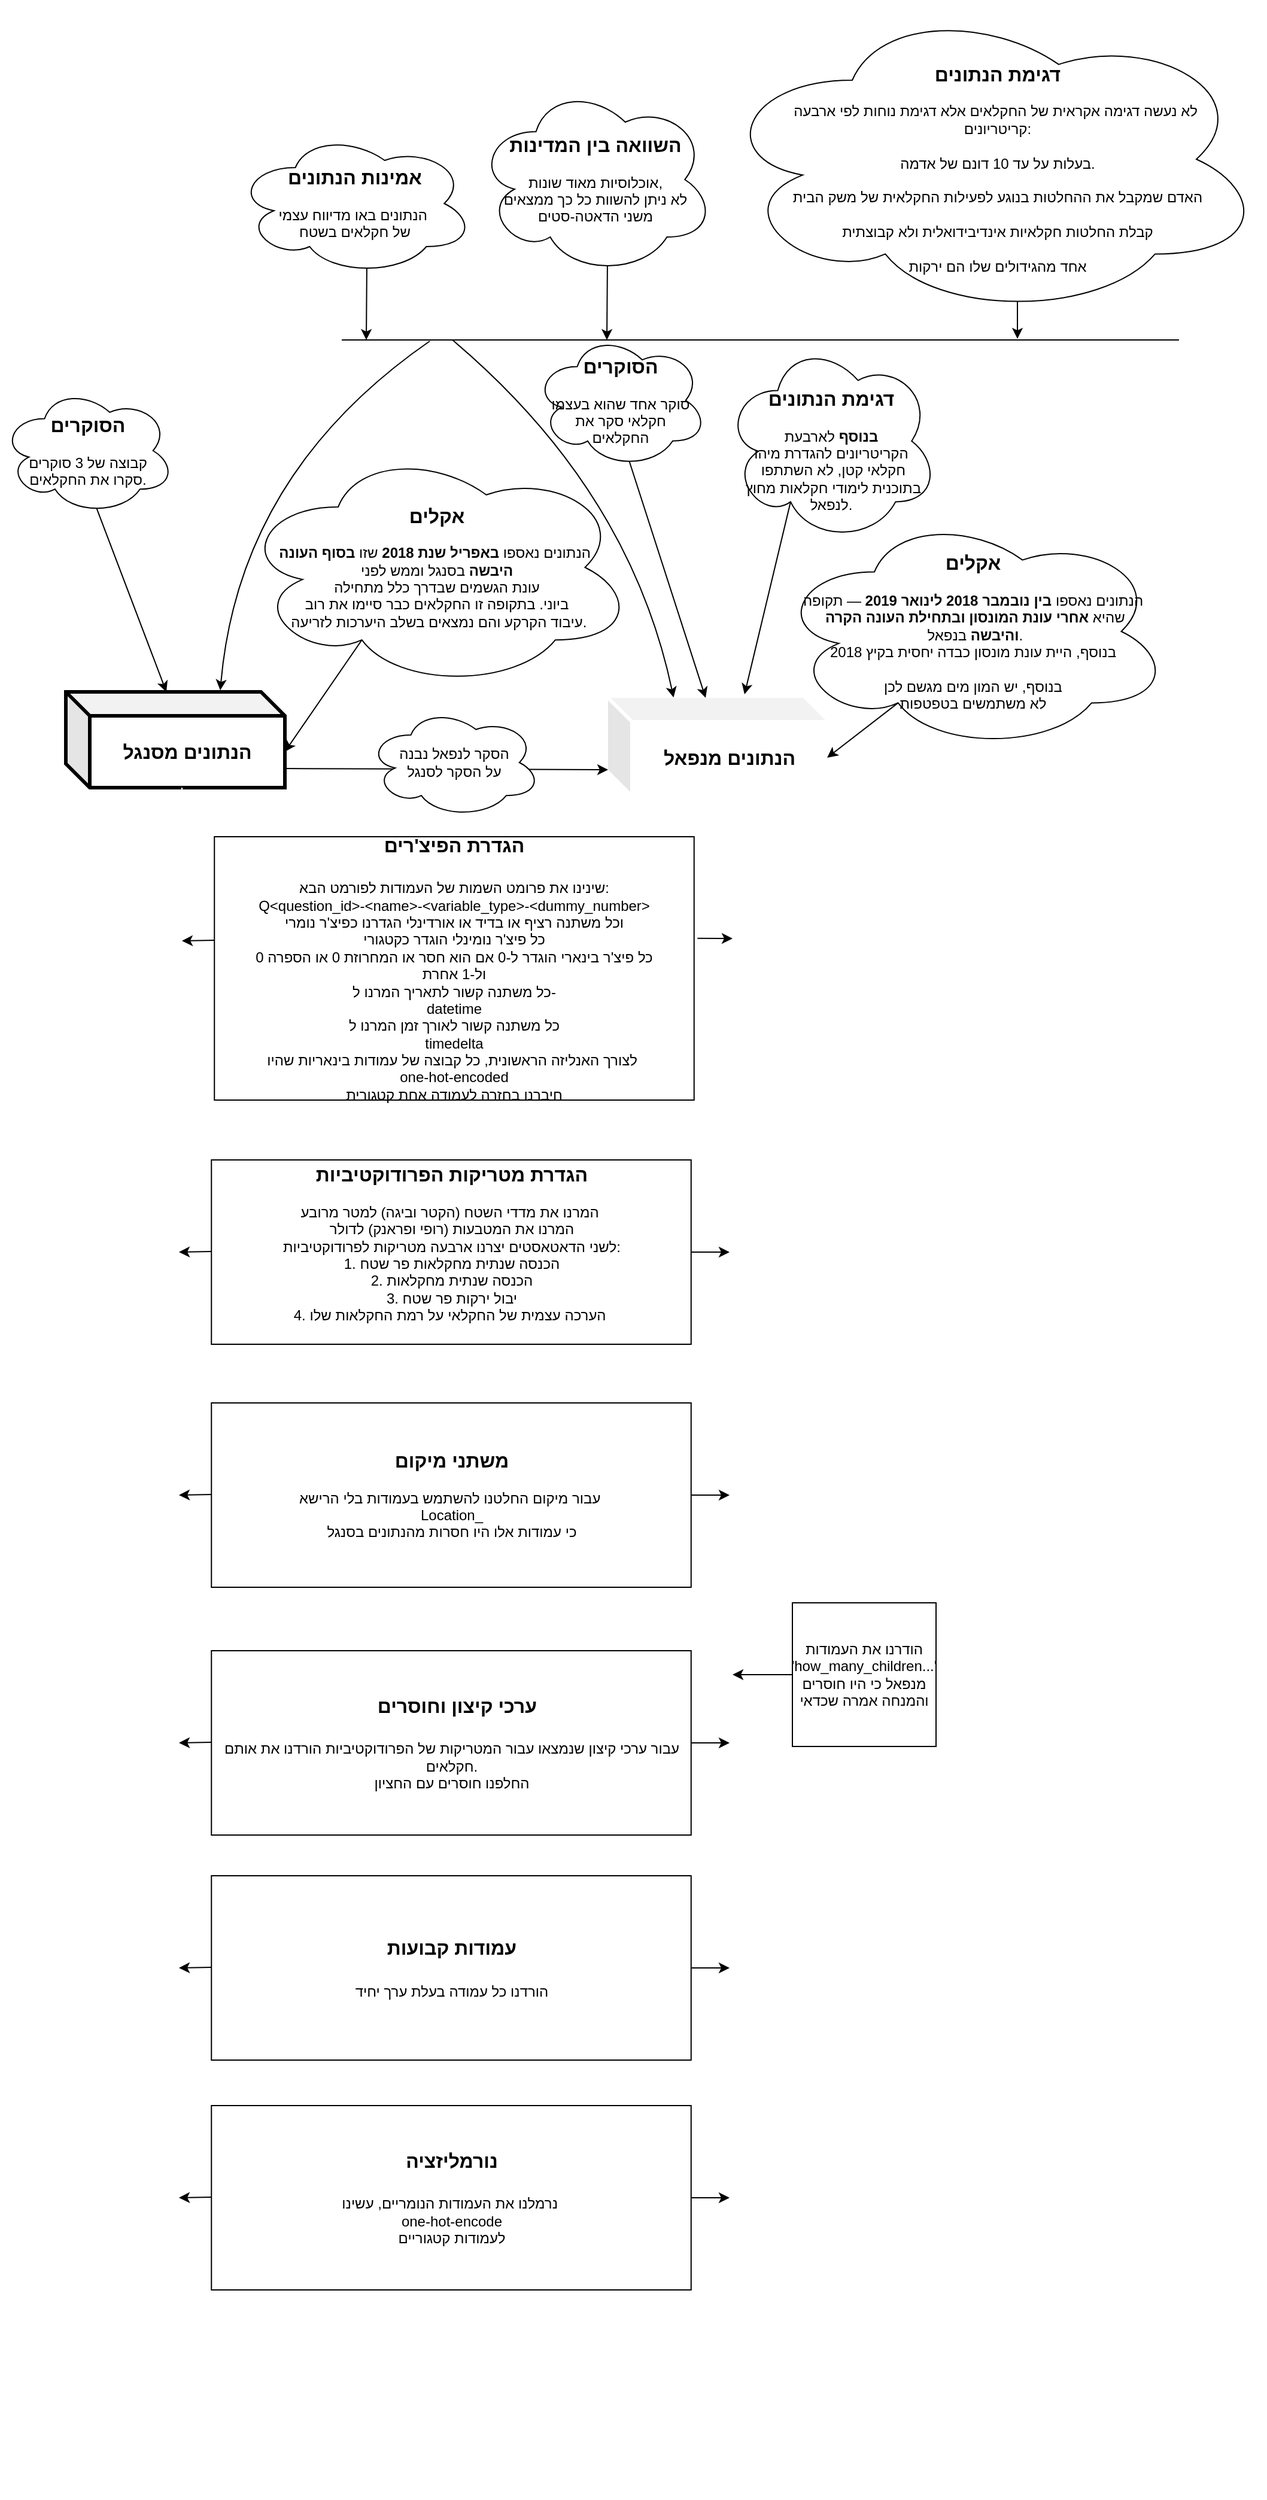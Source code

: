 <mxfile version="27.0.9">
  <diagram name="Page-1" id="FxISBaHx2wQaiflEiIXc">
    <mxGraphModel dx="784" dy="2236" grid="1" gridSize="10" guides="1" tooltips="1" connect="1" arrows="1" fold="1" page="1" pageScale="1" pageWidth="850" pageHeight="1100" math="0" shadow="0">
      <root>
        <mxCell id="0" />
        <mxCell id="1" parent="0" />
        <mxCell id="reeLDZCqM8ZDpDuMpRiX-1" value="" style="ellipse;shape=cloud;whiteSpace=wrap;html=1;" parent="1" vertex="1">
          <mxGeometry x="805" y="-698" width="460" height="264" as="geometry" />
        </mxCell>
        <mxCell id="reeLDZCqM8ZDpDuMpRiX-2" value="&lt;b&gt;&lt;font style=&quot;font-size: 16px; color: light-dark(rgb(0, 0, 0), rgb(0, 0, 0));&quot;&gt;הנתונים מסנגל&lt;/font&gt;&lt;/b&gt;" style="shape=cube;whiteSpace=wrap;html=1;boundedLbl=1;backgroundOutline=1;darkOpacity=0.05;darkOpacity2=0.1;fillColor=light-dark(#FFFFFF,#FDEF42);strokeColor=light-dark(#000000,#00853F);strokeWidth=3;" parent="1" vertex="1">
          <mxGeometry x="263" y="-121" width="183" height="80" as="geometry" />
        </mxCell>
        <mxCell id="reeLDZCqM8ZDpDuMpRiX-3" value="" style="endArrow=classic;html=1;rounded=0;entryX=0;entryY=0;entryDx=183;entryDy=50;entryPerimeter=0;exitX=0.31;exitY=0.8;exitDx=0;exitDy=0;exitPerimeter=0;" parent="1" source="reeLDZCqM8ZDpDuMpRiX-18" target="reeLDZCqM8ZDpDuMpRiX-2" edge="1">
          <mxGeometry width="50" height="50" relative="1" as="geometry">
            <mxPoint x="531" y="-12" as="sourcePoint" />
            <mxPoint x="581" y="-62" as="targetPoint" />
          </mxGeometry>
        </mxCell>
        <mxCell id="reeLDZCqM8ZDpDuMpRiX-4" value="&lt;b&gt;&lt;font style=&quot;font-size: 16px;&quot;&gt;הנתונים מנפאל&lt;/font&gt;&lt;/b&gt;" style="shape=cube;whiteSpace=wrap;html=1;boundedLbl=1;backgroundOutline=1;darkOpacity=0.05;darkOpacity2=0.1;fillColor=light-dark(#FFFFFF,#DC143C);strokeColor=light-dark(#FFFFFF,#003893);perimeterSpacing=0;strokeWidth=3;" parent="1" vertex="1">
          <mxGeometry x="716" y="-116" width="183" height="80" as="geometry" />
        </mxCell>
        <mxCell id="reeLDZCqM8ZDpDuMpRiX-5" value="&lt;div&gt;&lt;b&gt;&lt;font style=&quot;font-size: 16px;&quot;&gt;אקלים&lt;/font&gt;&lt;/b&gt;&lt;/div&gt;&lt;div&gt;&lt;br&gt;&lt;/div&gt;הנתונים נאספו &lt;b&gt;בין נובמבר 2018 לינואר 2019&lt;/b&gt; — תקופה&lt;div&gt;&amp;nbsp;שהיא &lt;b&gt;אחרי עונת המונסון ובתחילת העונה הקרה&lt;/b&gt;&lt;/div&gt;&lt;div&gt;&lt;b style=&quot;background-color: transparent; color: light-dark(rgb(0, 0, 0), rgb(255, 255, 255));&quot;&gt;&amp;nbsp;&lt;/b&gt;&lt;b style=&quot;background-color: transparent; color: light-dark(rgb(0, 0, 0), rgb(255, 255, 255));&quot;&gt;והיבשה&lt;/b&gt;&lt;span style=&quot;background-color: transparent; color: light-dark(rgb(0, 0, 0), rgb(255, 255, 255));&quot;&gt; בנפאל.&lt;/span&gt;&lt;/div&gt;&lt;div&gt;בנוסף, היית עונת מונסון כבדה יחסית בקיץ 2018&lt;/div&gt;&lt;div&gt;&lt;br&gt;&lt;/div&gt;&lt;div&gt;בנוסף, יש המון מים מגשם לכן&lt;div&gt;לא משתמשים בטפטפות&lt;/div&gt;&lt;/div&gt;" style="ellipse;shape=cloud;whiteSpace=wrap;html=1;strokeColor=light-dark(#000000,#FFFFFF);" parent="1" vertex="1">
          <mxGeometry x="856" y="-271" width="330" height="199" as="geometry" />
        </mxCell>
        <mxCell id="reeLDZCqM8ZDpDuMpRiX-6" value="" style="endArrow=classic;html=1;rounded=0;entryX=0;entryY=0;entryDx=183;entryDy=50;entryPerimeter=0;exitX=0.31;exitY=0.8;exitDx=0;exitDy=0;exitPerimeter=0;" parent="1" source="reeLDZCqM8ZDpDuMpRiX-5" target="reeLDZCqM8ZDpDuMpRiX-4" edge="1">
          <mxGeometry width="50" height="50" relative="1" as="geometry">
            <mxPoint x="984" y="-7" as="sourcePoint" />
            <mxPoint x="1034" y="-57" as="targetPoint" />
          </mxGeometry>
        </mxCell>
        <mxCell id="reeLDZCqM8ZDpDuMpRiX-7" value="&lt;div&gt;&lt;b&gt;&lt;br&gt;&lt;/b&gt;&lt;/div&gt;&lt;div&gt;&lt;b&gt;&lt;font style=&quot;font-size: 16px;&quot;&gt;דגימת הנתונים&lt;/font&gt;&lt;/b&gt;&lt;/div&gt;&lt;b&gt;&lt;div&gt;&lt;b&gt;&lt;br&gt;&lt;/b&gt;&lt;/div&gt;בנוסף &lt;/b&gt;לארבעת&lt;div&gt;הקריטריונים להגדרת מיהו&lt;/div&gt;&lt;div&gt;&amp;nbsp;&lt;span style=&quot;background-color: transparent; color: light-dark(rgb(0, 0, 0), rgb(255, 255, 255));&quot;&gt;חקלאי קטן, לא השתתפו&lt;/span&gt;&lt;/div&gt;&lt;div&gt;&lt;span style=&quot;background-color: transparent; color: light-dark(rgb(0, 0, 0), rgb(255, 255, 255));&quot;&gt;&amp;nbsp;בתוכנית לימודי חקלאות מחוץ&lt;/span&gt;&lt;/div&gt;&lt;div&gt;&lt;span style=&quot;background-color: transparent; color: light-dark(rgb(0, 0, 0), rgb(255, 255, 255));&quot;&gt;לנפאל.&lt;/span&gt;&lt;/div&gt;" style="ellipse;shape=cloud;whiteSpace=wrap;html=1;" parent="1" vertex="1">
          <mxGeometry x="813" y="-415" width="179" height="169" as="geometry" />
        </mxCell>
        <mxCell id="reeLDZCqM8ZDpDuMpRiX-8" value="" style="endArrow=classic;html=1;rounded=0;exitX=0.31;exitY=0.8;exitDx=0;exitDy=0;exitPerimeter=0;entryX=0.623;entryY=-0.037;entryDx=0;entryDy=0;entryPerimeter=0;" parent="1" source="reeLDZCqM8ZDpDuMpRiX-7" target="reeLDZCqM8ZDpDuMpRiX-4" edge="1">
          <mxGeometry width="50" height="50" relative="1" as="geometry">
            <mxPoint x="658" y="-64" as="sourcePoint" />
            <mxPoint x="708" y="-114" as="targetPoint" />
          </mxGeometry>
        </mxCell>
        <mxCell id="reeLDZCqM8ZDpDuMpRiX-9" value="&lt;div&gt;&lt;b&gt;&lt;font style=&quot;font-size: 16px;&quot;&gt;הסוקרים&lt;/font&gt;&lt;/b&gt;&lt;/div&gt;&lt;div&gt;&lt;br&gt;&lt;/div&gt;סוקר אחד שהוא בעצמו&lt;div&gt;חקלאי סקר את&lt;/div&gt;&lt;div&gt;החקלאים&lt;/div&gt;" style="ellipse;shape=cloud;whiteSpace=wrap;html=1;strokeColor=light-dark(#000000,#FFFFFF);" parent="1" vertex="1">
          <mxGeometry x="654" y="-421" width="145" height="113" as="geometry" />
        </mxCell>
        <mxCell id="reeLDZCqM8ZDpDuMpRiX-10" value="" style="endArrow=classic;html=1;rounded=0;exitX=0.55;exitY=0.95;exitDx=0;exitDy=0;exitPerimeter=0;entryX=0;entryY=0;entryDx=81.5;entryDy=0;entryPerimeter=0;" parent="1" source="reeLDZCqM8ZDpDuMpRiX-9" target="reeLDZCqM8ZDpDuMpRiX-4" edge="1">
          <mxGeometry width="50" height="50" relative="1" as="geometry">
            <mxPoint x="657" y="-64" as="sourcePoint" />
            <mxPoint x="707" y="-114" as="targetPoint" />
          </mxGeometry>
        </mxCell>
        <mxCell id="reeLDZCqM8ZDpDuMpRiX-11" value="&lt;div&gt;&lt;b&gt;&lt;font style=&quot;font-size: 16px;&quot;&gt;הסוקרים&lt;/font&gt;&lt;/b&gt;&lt;/div&gt;&lt;div&gt;&lt;br&gt;&lt;/div&gt;קבוצה של 3 סוקרים&lt;div&gt;סקרו את החקלאים.&lt;/div&gt;" style="ellipse;shape=cloud;whiteSpace=wrap;html=1;strokeColor=light-dark(#000000,#FFFFFF);" parent="1" vertex="1">
          <mxGeometry x="209" y="-376" width="145" height="107" as="geometry" />
        </mxCell>
        <mxCell id="reeLDZCqM8ZDpDuMpRiX-12" value="" style="endArrow=classic;html=1;rounded=0;exitX=0.55;exitY=0.95;exitDx=0;exitDy=0;exitPerimeter=0;entryX=0;entryY=0;entryDx=81.5;entryDy=0;entryPerimeter=0;" parent="1" source="reeLDZCqM8ZDpDuMpRiX-11" edge="1">
          <mxGeometry width="50" height="50" relative="1" as="geometry">
            <mxPoint x="206" y="-69" as="sourcePoint" />
            <mxPoint x="347" y="-121" as="targetPoint" />
          </mxGeometry>
        </mxCell>
        <mxCell id="reeLDZCqM8ZDpDuMpRiX-13" value="" style="endArrow=classic;html=1;rounded=0;exitX=0.993;exitY=0.8;exitDx=0;exitDy=0;exitPerimeter=0;entryX=0;entryY=0;entryDx=0;entryDy=60;entryPerimeter=0;" parent="1" source="reeLDZCqM8ZDpDuMpRiX-2" target="reeLDZCqM8ZDpDuMpRiX-4" edge="1">
          <mxGeometry width="50" height="50" relative="1" as="geometry">
            <mxPoint x="579" y="-214" as="sourcePoint" />
            <mxPoint x="529" y="-164" as="targetPoint" />
          </mxGeometry>
        </mxCell>
        <mxCell id="reeLDZCqM8ZDpDuMpRiX-14" value="הסקר לנפאל נבנה&lt;div&gt;על הסקר לסנגל&lt;/div&gt;" style="ellipse;shape=cloud;whiteSpace=wrap;html=1;" parent="1" vertex="1">
          <mxGeometry x="515" y="-108" width="145" height="92" as="geometry" />
        </mxCell>
        <mxCell id="reeLDZCqM8ZDpDuMpRiX-15" value="&lt;div&gt;&lt;font style=&quot;font-size: 16px;&quot;&gt;&lt;b&gt;אמינות הנתונים&lt;/b&gt;&lt;/font&gt;&lt;/div&gt;&lt;div&gt;&lt;br&gt;&lt;/div&gt;הנתונים באו מדיווח עצמי&amp;nbsp;&lt;div&gt;של חקלאים בשטח&lt;/div&gt;" style="ellipse;shape=cloud;whiteSpace=wrap;html=1;" parent="1" vertex="1">
          <mxGeometry x="405" y="-589" width="199" height="120" as="geometry" />
        </mxCell>
        <mxCell id="reeLDZCqM8ZDpDuMpRiX-16" value="" style="endArrow=classic;html=1;rounded=0;entryX=0.705;entryY=-0.017;entryDx=0;entryDy=0;entryPerimeter=0;curved=1;" parent="1" target="reeLDZCqM8ZDpDuMpRiX-2" edge="1">
          <mxGeometry width="50" height="50" relative="1" as="geometry">
            <mxPoint x="567" y="-414" as="sourcePoint" />
            <mxPoint x="555" y="-314" as="targetPoint" />
            <Array as="points">
              <mxPoint x="408" y="-304" />
            </Array>
          </mxGeometry>
        </mxCell>
        <mxCell id="reeLDZCqM8ZDpDuMpRiX-17" value="" style="endArrow=classic;html=1;rounded=0;entryX=0.299;entryY=-0.004;entryDx=0;entryDy=0;entryPerimeter=0;curved=1;" parent="1" target="reeLDZCqM8ZDpDuMpRiX-4" edge="1">
          <mxGeometry width="50" height="50" relative="1" as="geometry">
            <mxPoint x="586" y="-415" as="sourcePoint" />
            <mxPoint x="555" y="-314" as="targetPoint" />
            <Array as="points">
              <mxPoint x="734" y="-290" />
            </Array>
          </mxGeometry>
        </mxCell>
        <mxCell id="reeLDZCqM8ZDpDuMpRiX-18" value="&lt;div&gt;&lt;b&gt;&lt;font style=&quot;font-size: 16px;&quot;&gt;אקלים&lt;/font&gt;&lt;/b&gt;&lt;/div&gt;&lt;div&gt;&lt;br&gt;&lt;/div&gt;הנתונים נאספו &lt;b&gt;באפריל&amp;nbsp;&lt;/b&gt;&lt;b style=&quot;background-color: transparent; color: light-dark(rgb(0, 0, 0), rgb(255, 255, 255));&quot;&gt;שנת 2018&lt;/b&gt;&lt;span style=&quot;background-color: transparent; color: light-dark(rgb(0, 0, 0), rgb(255, 255, 255));&quot;&gt; שזו &lt;/span&gt;&lt;b style=&quot;background-color: transparent; color: light-dark(rgb(0, 0, 0), rgb(255, 255, 255));&quot;&gt;בסוף העונה&amp;nbsp;&lt;/b&gt;&lt;div&gt;&lt;b&gt;היבשה&lt;/b&gt; בסנגל וממש לפני&lt;/div&gt;&lt;div&gt;עונת הגשמים שבדרך כלל מתחילה&lt;/div&gt;&lt;div&gt;ביוני. בתקופה זו החקלאים כבר סיימו את רוב&lt;/div&gt;&lt;div&gt;&amp;nbsp;עיבוד הקרקע והם נמצאים בשלב היערכות לזריעה.&lt;/div&gt;" style="ellipse;shape=cloud;whiteSpace=wrap;html=1;strokeColor=light-dark(#000000,#FFFFFF);" parent="1" vertex="1">
          <mxGeometry x="408" y="-326" width="330" height="202" as="geometry" />
        </mxCell>
        <mxCell id="reeLDZCqM8ZDpDuMpRiX-19" value="" style="endArrow=none;html=1;rounded=0;" parent="1" edge="1">
          <mxGeometry width="50" height="50" relative="1" as="geometry">
            <mxPoint x="493.5" y="-415" as="sourcePoint" />
            <mxPoint x="1193" y="-415" as="targetPoint" />
          </mxGeometry>
        </mxCell>
        <mxCell id="reeLDZCqM8ZDpDuMpRiX-20" value="" style="endArrow=classic;html=1;rounded=0;exitX=0.55;exitY=0.95;exitDx=0;exitDy=0;exitPerimeter=0;" parent="1" source="reeLDZCqM8ZDpDuMpRiX-15" edge="1">
          <mxGeometry width="50" height="50" relative="1" as="geometry">
            <mxPoint x="597" y="-465" as="sourcePoint" />
            <mxPoint x="514" y="-415" as="targetPoint" />
          </mxGeometry>
        </mxCell>
        <mxCell id="reeLDZCqM8ZDpDuMpRiX-21" value="&lt;div&gt;&lt;b&gt;&lt;font style=&quot;font-size: 16px;&quot;&gt;השוואה בין המדינות&lt;/font&gt;&lt;/b&gt;&lt;/div&gt;&lt;div&gt;&lt;br&gt;&lt;/div&gt;אוכלוסיות מאוד שונות,&lt;div&gt;לא ניתן להשוות כל כך ממצאים&lt;/div&gt;&lt;div&gt;משני הדאטה-סטים&lt;/div&gt;" style="ellipse;shape=cloud;whiteSpace=wrap;html=1;" parent="1" vertex="1">
          <mxGeometry x="606" y="-629" width="199" height="160" as="geometry" />
        </mxCell>
        <mxCell id="reeLDZCqM8ZDpDuMpRiX-22" value="" style="endArrow=classic;html=1;rounded=0;exitX=0.55;exitY=0.95;exitDx=0;exitDy=0;exitPerimeter=0;" parent="1" source="reeLDZCqM8ZDpDuMpRiX-21" edge="1">
          <mxGeometry width="50" height="50" relative="1" as="geometry">
            <mxPoint x="798" y="-465" as="sourcePoint" />
            <mxPoint x="715" y="-415" as="targetPoint" />
          </mxGeometry>
        </mxCell>
        <mxCell id="reeLDZCqM8ZDpDuMpRiX-23" value="" style="endArrow=classic;html=1;rounded=0;exitX=0;exitY=0;exitDx=101.5;exitDy=80;exitPerimeter=0;strokeColor=light-dark(#FFFFFF,#DC143C);" parent="1" source="reeLDZCqM8ZDpDuMpRiX-4" edge="1">
          <mxGeometry width="50" height="50" relative="1" as="geometry">
            <mxPoint x="763" y="-64" as="sourcePoint" />
            <mxPoint x="818" y="1380" as="targetPoint" />
          </mxGeometry>
        </mxCell>
        <mxCell id="reeLDZCqM8ZDpDuMpRiX-26" value="&lt;div&gt;&lt;b&gt;&lt;font style=&quot;font-size: 16px;&quot;&gt;דגימת הנתונים&lt;/font&gt;&lt;/b&gt;&lt;/div&gt;&lt;div&gt;&lt;br&gt;&lt;/div&gt;לא נעשה דגימה אקראית של החקלאים אלא דגימת נוחות לפי ארבעה&amp;nbsp;&lt;div&gt;קריטריונים:&lt;/div&gt;&lt;div&gt;&lt;br&gt;&lt;div&gt;בעלות על עד 10 דונם של אדמה.&lt;/div&gt;&lt;div&gt;&lt;br&gt;&lt;/div&gt;&lt;div&gt;האדם שמקבל את ההחלטות בנוגע לפעילות החקלאית של משק הבית&lt;/div&gt;&lt;div&gt;&lt;br&gt;&lt;/div&gt;&lt;div&gt;קבלת החלטות חקלאיות אינדיבידואלית ולא קבוצתית&lt;/div&gt;&lt;div&gt;&lt;br&gt;&lt;/div&gt;&lt;div&gt;אחד מהגידולים שלו הם ירקות&lt;/div&gt;&lt;/div&gt;" style="text;html=1;align=center;verticalAlign=middle;whiteSpace=wrap;rounded=0;" parent="1" vertex="1">
          <mxGeometry x="860" y="-573" width="363" height="30" as="geometry" />
        </mxCell>
        <mxCell id="reeLDZCqM8ZDpDuMpRiX-27" value="" style="endArrow=classic;html=1;rounded=0;exitX=0.55;exitY=0.95;exitDx=0;exitDy=0;exitPerimeter=0;" parent="1" source="reeLDZCqM8ZDpDuMpRiX-1" edge="1">
          <mxGeometry width="50" height="50" relative="1" as="geometry">
            <mxPoint x="929" y="-175" as="sourcePoint" />
            <mxPoint x="1058" y="-416" as="targetPoint" />
          </mxGeometry>
        </mxCell>
        <mxCell id="chYQWTdmyedMdJKKDb4r-1" value="" style="endArrow=classic;html=1;rounded=0;exitX=0;exitY=0;exitDx=101.5;exitDy=80;exitPerimeter=0;strokeColor=light-dark(#FFFFFF,#FDEF42);" edge="1" parent="1">
          <mxGeometry width="50" height="50" relative="1" as="geometry">
            <mxPoint x="360" y="-41" as="sourcePoint" />
            <mxPoint x="360" y="1380" as="targetPoint" />
          </mxGeometry>
        </mxCell>
        <mxCell id="chYQWTdmyedMdJKKDb4r-2" value="&lt;div&gt;&lt;font style=&quot;font-size: 16px;&quot;&gt;&lt;b&gt;הגדרת הפיצ&#39;רים&lt;/b&gt;&lt;/font&gt;&lt;/div&gt;&lt;div&gt;&lt;font style=&quot;font-size: 16px;&quot;&gt;&lt;b&gt;&lt;br&gt;&lt;/b&gt;&lt;/font&gt;&lt;/div&gt;שינינו את פרומט השמות של העמודות לפורמט הבא:&lt;div&gt;Q&amp;lt;question_id&amp;gt;-&amp;lt;name&amp;gt;-&amp;lt;variable_type&amp;gt;-&amp;lt;dummy_number&amp;gt;&lt;/div&gt;&lt;div&gt;וכל משתנה רציף או בדיד או אורדינלי הגדרנו כפיצ&#39;ר נומרי&lt;/div&gt;&lt;div&gt;כל פיצ&#39;ר נומינלי הוגדר כקטגורי&lt;/div&gt;&lt;div&gt;כל פיצ&#39;ר בינארי הוגדר ל-0 אם הוא חסר או המחרוזת 0 או הספרה 0&lt;/div&gt;&lt;div&gt;ול-1 אחרת&lt;/div&gt;&lt;div&gt;כל משתנה קשור לתאריך המרנו ל-&lt;/div&gt;&lt;div&gt;datetime&lt;/div&gt;&lt;div&gt;כל משתנה קשור לאורך זמן המרנו ל&lt;/div&gt;&lt;div&gt;timedelta&lt;/div&gt;&lt;div&gt;לצורך האנליזה הראשונית, כל קבוצה של עמודות בינאריות שהיו&amp;nbsp;&lt;/div&gt;&lt;div&gt;one-hot-encoded&lt;/div&gt;&lt;div&gt;חיברנו בחזרה לעמודה אחת קטגורית&lt;/div&gt;" style="rounded=0;whiteSpace=wrap;html=1;" vertex="1" parent="1">
          <mxGeometry x="387.12" width="400.75" height="220" as="geometry" />
        </mxCell>
        <mxCell id="chYQWTdmyedMdJKKDb4r-3" value="" style="endArrow=classic;html=1;rounded=0;exitX=1.007;exitY=0.386;exitDx=0;exitDy=0;exitPerimeter=0;" edge="1" parent="1" source="chYQWTdmyedMdJKKDb4r-2">
          <mxGeometry width="50" height="50" relative="1" as="geometry">
            <mxPoint x="786" y="220" as="sourcePoint" />
            <mxPoint x="820" y="85" as="targetPoint" />
          </mxGeometry>
        </mxCell>
        <mxCell id="chYQWTdmyedMdJKKDb4r-4" value="" style="endArrow=classic;html=1;rounded=0;exitX=1;exitY=0.5;exitDx=0;exitDy=0;" edge="1" parent="1">
          <mxGeometry width="50" height="50" relative="1" as="geometry">
            <mxPoint x="387.13" y="86.5" as="sourcePoint" />
            <mxPoint x="360" y="87" as="targetPoint" />
          </mxGeometry>
        </mxCell>
        <mxCell id="chYQWTdmyedMdJKKDb4r-5" value="&lt;b&gt;&lt;font style=&quot;font-size: 16px;&quot;&gt;הגדרת מטריקות הפרודוקטיביות&lt;/font&gt;&lt;/b&gt;&lt;div&gt;&lt;br&gt;&lt;div&gt;המרנו את מדדי השטח (הקטר וביגה) למטר מרובע&amp;nbsp;&lt;/div&gt;&lt;div&gt;המרנו את המטבעות (רופי ופראנק) לדולר&lt;/div&gt;&lt;div&gt;לשני הדאטאסטים יצרנו ארבעה מטריקות לפרודוקטיביות:&lt;/div&gt;&lt;div&gt;1. הכנסה שנתית מחקלאות פר שטח&lt;/div&gt;&lt;div&gt;2. הכנסה שנתית מחקלאות&lt;/div&gt;&lt;div&gt;3. יבול ירקות פר שטח&lt;/div&gt;&lt;div&gt;4. הערכה עצמית של החקלאי על רמת החקלאות שלו&amp;nbsp;&lt;/div&gt;&lt;div&gt;&lt;br&gt;&lt;/div&gt;&lt;/div&gt;" style="rounded=0;whiteSpace=wrap;html=1;" vertex="1" parent="1">
          <mxGeometry x="384.63" y="270" width="400.75" height="154" as="geometry" />
        </mxCell>
        <mxCell id="chYQWTdmyedMdJKKDb4r-6" value="" style="endArrow=classic;html=1;rounded=0;exitX=1;exitY=0.5;exitDx=0;exitDy=0;" edge="1" parent="1" source="chYQWTdmyedMdJKKDb4r-5">
          <mxGeometry width="50" height="50" relative="1" as="geometry">
            <mxPoint x="783.5" y="480" as="sourcePoint" />
            <mxPoint x="817.5" y="347" as="targetPoint" />
          </mxGeometry>
        </mxCell>
        <mxCell id="chYQWTdmyedMdJKKDb4r-7" value="" style="endArrow=classic;html=1;rounded=0;exitX=1;exitY=0.5;exitDx=0;exitDy=0;" edge="1" parent="1">
          <mxGeometry width="50" height="50" relative="1" as="geometry">
            <mxPoint x="384.63" y="346.5" as="sourcePoint" />
            <mxPoint x="357.5" y="347" as="targetPoint" />
          </mxGeometry>
        </mxCell>
        <mxCell id="chYQWTdmyedMdJKKDb4r-10" value="&lt;div&gt;&lt;font style=&quot;font-size: 16px;&quot;&gt;&lt;b&gt;משתני מיקום&lt;/b&gt;&lt;/font&gt;&lt;/div&gt;&lt;div&gt;&lt;br&gt;&lt;div&gt;עבור מיקום החלטנו להשתמש בעמודות בלי הרישא&amp;nbsp;&lt;/div&gt;&lt;/div&gt;&lt;div&gt;Location_&lt;/div&gt;&lt;div&gt;כי עמודות אלו היו חסרות מהנתונים בסנגל&lt;/div&gt;" style="rounded=0;whiteSpace=wrap;html=1;" vertex="1" parent="1">
          <mxGeometry x="384.63" y="473" width="400.75" height="154" as="geometry" />
        </mxCell>
        <mxCell id="chYQWTdmyedMdJKKDb4r-11" value="" style="endArrow=classic;html=1;rounded=0;exitX=1;exitY=0.5;exitDx=0;exitDy=0;" edge="1" parent="1" source="chYQWTdmyedMdJKKDb4r-10">
          <mxGeometry width="50" height="50" relative="1" as="geometry">
            <mxPoint x="783.5" y="683" as="sourcePoint" />
            <mxPoint x="817.5" y="550" as="targetPoint" />
          </mxGeometry>
        </mxCell>
        <mxCell id="chYQWTdmyedMdJKKDb4r-12" value="" style="endArrow=classic;html=1;rounded=0;exitX=1;exitY=0.5;exitDx=0;exitDy=0;" edge="1" parent="1">
          <mxGeometry width="50" height="50" relative="1" as="geometry">
            <mxPoint x="384.63" y="549.5" as="sourcePoint" />
            <mxPoint x="357.5" y="550" as="targetPoint" />
          </mxGeometry>
        </mxCell>
        <mxCell id="chYQWTdmyedMdJKKDb4r-13" value="הודרנו את העמודות&lt;div&gt;&#39;how_many_children...&#39;&lt;/div&gt;&lt;div&gt;מנפאל כי היו חוסרים והמנחה אמרה שכדאי&lt;/div&gt;" style="whiteSpace=wrap;html=1;aspect=fixed;" vertex="1" parent="1">
          <mxGeometry x="870" y="640" width="120" height="120" as="geometry" />
        </mxCell>
        <mxCell id="chYQWTdmyedMdJKKDb4r-14" value="" style="endArrow=classic;html=1;rounded=0;exitX=0;exitY=0.5;exitDx=0;exitDy=0;" edge="1" parent="1" source="chYQWTdmyedMdJKKDb4r-13">
          <mxGeometry width="50" height="50" relative="1" as="geometry">
            <mxPoint x="920" y="550" as="sourcePoint" />
            <mxPoint x="820" y="700" as="targetPoint" />
          </mxGeometry>
        </mxCell>
        <mxCell id="chYQWTdmyedMdJKKDb4r-15" value="&lt;div&gt;&lt;span style=&quot;font-size: 16px;&quot;&gt;&lt;b&gt;&amp;nbsp; ערכי קיצון וחוסרים&lt;/b&gt;&lt;/span&gt;&lt;/div&gt;&lt;div&gt;&lt;span style=&quot;font-size: 16px;&quot;&gt;&lt;b&gt;&lt;br&gt;&lt;/b&gt;&lt;/span&gt;&lt;/div&gt;&lt;div&gt;עבור ערכי קיצון שנמצאו עבור המטריקות של הפרודוקטיביות הורדנו את אותם חקלאים.&lt;/div&gt;&lt;div&gt;החלפנו חוסרים עם החציון&lt;/div&gt;" style="rounded=0;whiteSpace=wrap;html=1;" vertex="1" parent="1">
          <mxGeometry x="384.63" y="680" width="400.75" height="154" as="geometry" />
        </mxCell>
        <mxCell id="chYQWTdmyedMdJKKDb4r-16" value="" style="endArrow=classic;html=1;rounded=0;exitX=1;exitY=0.5;exitDx=0;exitDy=0;" edge="1" parent="1" source="chYQWTdmyedMdJKKDb4r-15">
          <mxGeometry width="50" height="50" relative="1" as="geometry">
            <mxPoint x="783.5" y="890" as="sourcePoint" />
            <mxPoint x="817.5" y="757" as="targetPoint" />
          </mxGeometry>
        </mxCell>
        <mxCell id="chYQWTdmyedMdJKKDb4r-17" value="" style="endArrow=classic;html=1;rounded=0;exitX=1;exitY=0.5;exitDx=0;exitDy=0;" edge="1" parent="1">
          <mxGeometry width="50" height="50" relative="1" as="geometry">
            <mxPoint x="384.63" y="756.5" as="sourcePoint" />
            <mxPoint x="357.5" y="757" as="targetPoint" />
          </mxGeometry>
        </mxCell>
        <mxCell id="chYQWTdmyedMdJKKDb4r-18" value="&lt;div&gt;&lt;span style=&quot;font-size: 16px;&quot;&gt;&lt;b&gt;עמודות קבועות&lt;/b&gt;&lt;/span&gt;&lt;/div&gt;&lt;div&gt;&lt;span style=&quot;font-size: 16px;&quot;&gt;&lt;b&gt;&lt;br&gt;&lt;/b&gt;&lt;/span&gt;&lt;/div&gt;&lt;div&gt;הורדנו כל עמודה בעלת ערך יחיד&lt;/div&gt;" style="rounded=0;whiteSpace=wrap;html=1;" vertex="1" parent="1">
          <mxGeometry x="384.63" y="868" width="400.75" height="154" as="geometry" />
        </mxCell>
        <mxCell id="chYQWTdmyedMdJKKDb4r-19" value="" style="endArrow=classic;html=1;rounded=0;exitX=1;exitY=0.5;exitDx=0;exitDy=0;" edge="1" parent="1" source="chYQWTdmyedMdJKKDb4r-18">
          <mxGeometry width="50" height="50" relative="1" as="geometry">
            <mxPoint x="783.5" y="1078" as="sourcePoint" />
            <mxPoint x="817.5" y="945" as="targetPoint" />
          </mxGeometry>
        </mxCell>
        <mxCell id="chYQWTdmyedMdJKKDb4r-20" value="" style="endArrow=classic;html=1;rounded=0;exitX=1;exitY=0.5;exitDx=0;exitDy=0;" edge="1" parent="1">
          <mxGeometry width="50" height="50" relative="1" as="geometry">
            <mxPoint x="384.63" y="944.5" as="sourcePoint" />
            <mxPoint x="357.5" y="945" as="targetPoint" />
          </mxGeometry>
        </mxCell>
        <mxCell id="chYQWTdmyedMdJKKDb4r-28" value="&lt;div&gt;&lt;span style=&quot;font-size: 16px;&quot;&gt;&lt;b&gt;נורמליזציה&lt;/b&gt;&lt;/span&gt;&lt;/div&gt;&lt;div&gt;&lt;span style=&quot;font-size: 16px;&quot;&gt;&lt;b&gt;&lt;br&gt;&lt;/b&gt;&lt;/span&gt;&lt;/div&gt;&lt;div&gt;נרמלנו את העמודות הנומריים, עשינו&amp;nbsp;&lt;/div&gt;&lt;div&gt;one-hot-encode&lt;/div&gt;&lt;div&gt;לעמודות קטגוריים&lt;/div&gt;" style="rounded=0;whiteSpace=wrap;html=1;" vertex="1" parent="1">
          <mxGeometry x="384.63" y="1060" width="400.75" height="154" as="geometry" />
        </mxCell>
        <mxCell id="chYQWTdmyedMdJKKDb4r-29" value="" style="endArrow=classic;html=1;rounded=0;exitX=1;exitY=0.5;exitDx=0;exitDy=0;" edge="1" parent="1" source="chYQWTdmyedMdJKKDb4r-28">
          <mxGeometry width="50" height="50" relative="1" as="geometry">
            <mxPoint x="783.5" y="1270" as="sourcePoint" />
            <mxPoint x="817.5" y="1137" as="targetPoint" />
          </mxGeometry>
        </mxCell>
        <mxCell id="chYQWTdmyedMdJKKDb4r-30" value="" style="endArrow=classic;html=1;rounded=0;exitX=1;exitY=0.5;exitDx=0;exitDy=0;" edge="1" parent="1">
          <mxGeometry width="50" height="50" relative="1" as="geometry">
            <mxPoint x="384.63" y="1136.5" as="sourcePoint" />
            <mxPoint x="357.5" y="1137" as="targetPoint" />
          </mxGeometry>
        </mxCell>
      </root>
    </mxGraphModel>
  </diagram>
</mxfile>
